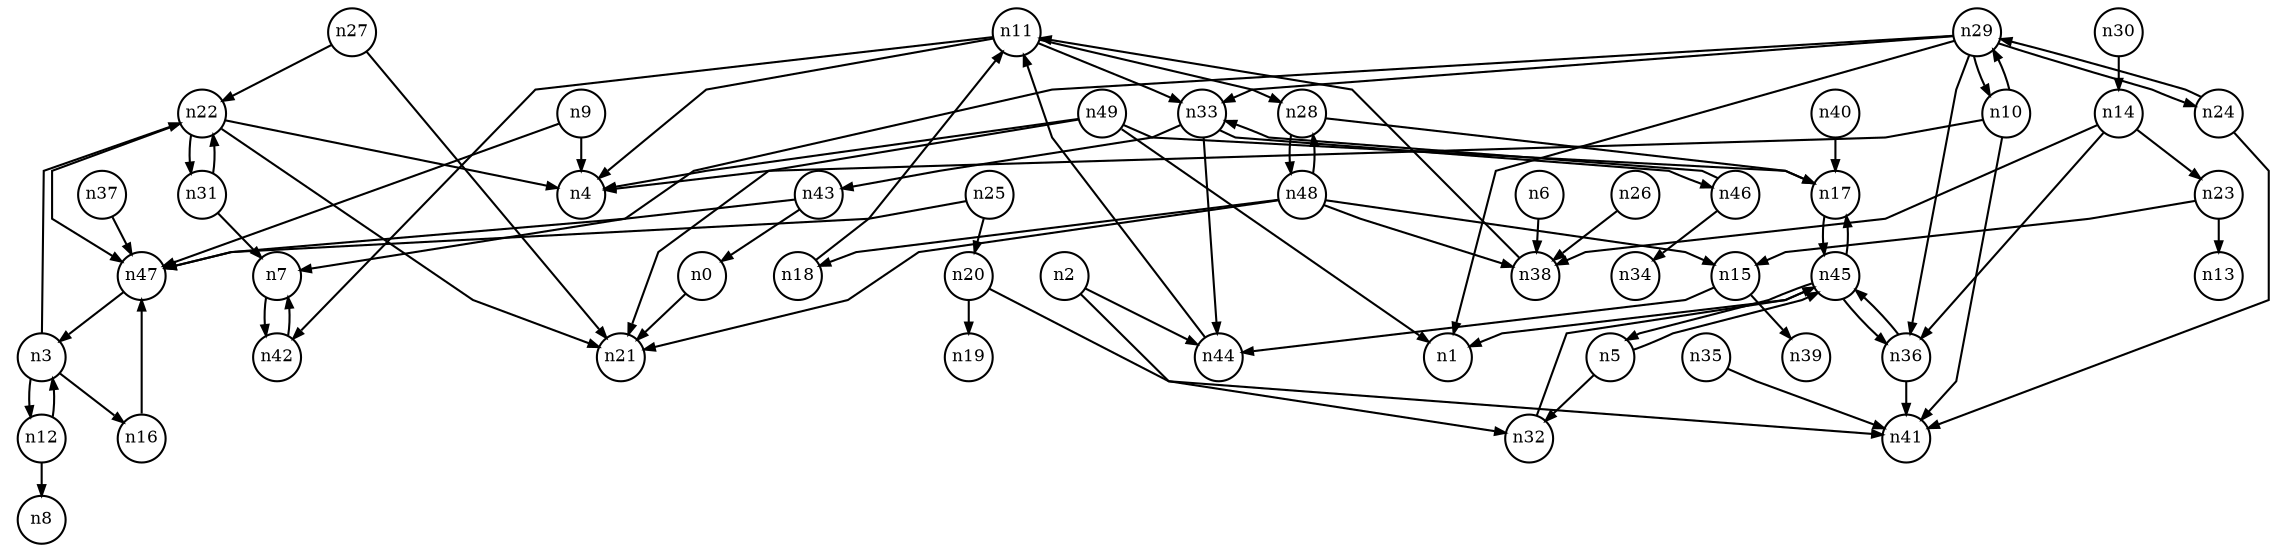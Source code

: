 digraph G{
splines=polyline;
ranksep=0.22;
nodesep=0.22;
nodesize=0.16;
fontsize=8
edge [arrowsize=0.5]
node [fontsize=8 shape=circle width=0.32 fixedsize=shape];

n0 -> n21
n32 -> n45
n2 -> n32
n2 -> n44
n44 -> n11
n16 -> n47
n3 -> n16
n3 -> n22
n3 -> n12
n22 -> n4
n22 -> n21
n22 -> n47
n22 -> n31
n5 -> n32
n5 -> n45
n38 -> n11
n6 -> n38
n9 -> n4
n9 -> n47
n47 -> n3
n10 -> n4
n10 -> n41
n10 -> n29
n11 -> n4
n11 -> n28
n11 -> n33
n11 -> n42
n28 -> n17
n28 -> n48
n33 -> n43
n33 -> n44
n33 -> n46
n42 -> n7
n12 -> n3
n12 -> n8
n23 -> n13
n23 -> n15
n14 -> n23
n14 -> n36
n14 -> n38
n36 -> n41
n36 -> n45
n15 -> n39
n15 -> n44
n20 -> n19
n20 -> n41
n24 -> n41
n24 -> n29
n25 -> n20
n25 -> n47
n26 -> n38
n27 -> n21
n27 -> n22
n17 -> n45
n48 -> n15
n48 -> n18
n48 -> n21
n48 -> n38
n48 -> n28
n29 -> n1
n29 -> n7
n29 -> n10
n29 -> n24
n29 -> n33
n29 -> n36
n7 -> n42
n30 -> n14
n31 -> n7
n31 -> n22
n43 -> n0
n43 -> n47
n35 -> n41
n37 -> n47
n40 -> n17
n45 -> n1
n45 -> n5
n45 -> n17
n45 -> n36
n46 -> n33
n46 -> n34
n18 -> n11
n49 -> n1
n49 -> n4
n49 -> n17
n49 -> n21
}
